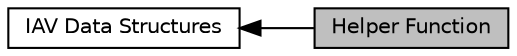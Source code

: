 digraph "Helper Function"
{
  bgcolor="transparent";
  edge [fontname="Helvetica",fontsize="10",labelfontname="Helvetica",labelfontsize="10"];
  node [fontname="Helvetica",fontsize="10",shape=box];
  rankdir=LR;
  Node1 [label="Helper Function",height=0.2,width=0.4,color="black", fillcolor="grey75", style="filled", fontcolor="black",tooltip="IAV Helper Functions."];
  Node2 [label="IAV Data Structures",height=0.2,width=0.4,color="black",URL="$df/d52/group__iav-structure.html",tooltip="Common IAV Data Structure."];
  Node2->Node1 [shape=plaintext, dir="back", style="solid"];
}

